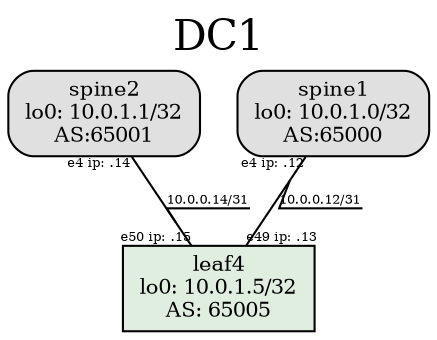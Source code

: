 strict digraph "" {
	graph [fontsize=20,
		label=DC1,
		labelloc=t,
		ordering=out
	];
	node [label="\N"];
	spine2	[asn=65001,
		bgp_neigh="{'10.0.0.3': '65002', '10.0.0.7': '65003', '10.0.0.11': '65004', '10.0.0.15': '65005', '10.0.0.19': '65006', '10.0.0.23': '65007', '\
10.0.0.27': '65008', '10.0.0.31': '65009'}",
		constraint=false,
		f_if_ip="{'eth1': '10.0.0.2/31', 'eth2': '10.0.0.6/31', 'eth3': '10.0.0.10/31', 'eth4': '10.0.0.14/31', 'eth5': '10.0.0.18/31', 'eth6': '\
10.0.0.22/31', 'eth7': '10.0.0.26/31', 'eth8': '10.0.0.30/31'}",
		f_int="[9, 10, 11, 12, 13, 14, 15, 16, 17, 18, 19, 20, 21, 22, 23, 24, 25, 26]",
		fillcolor=grey88,
		fontsize=10,
		hostname=spine2,
		label="spine2
lo0: 10.0.1.1/32
AS:65001",
		rank="same; spine1; spine2; ",
		role=spine,
		shape=box,
		style="rounded,filled",
		tailport=s];
	leaf4	[URL="../config/leaf4.txt",
		asn=65005,
		bgp_neigh="{'10.0.0.12': '65000', '10.0.0.14': '65001'}",
		f_if_ip="{'eth49': '10.0.0.13/31', 'eth50': '10.0.0.15/31'}",
		f_int="[51, 52]",
		fillcolor=honeydew2,
		fontsize=10,
		headport=s,
		hostname=leaf4,
		label="leaf4
lo0: 10.0.1.5/32
AS: 65005",
		role=leaf,
		shape=box,
		style=filled];
	spine2 -> leaf4	[arrowhead=none,
		decorate=true,
		e_headlabel="e50 ip: .15",
		e_taillabel="e4 ip: .14",
		fontsize=6,
		headlabel="e50 ip: .15",
		l_ptp="10.0.0.14/31",
		label="10.0.0.14/31",
		taillabel="e4 ip: .14"];
	spine1	[asn=65000,
		bgp_neigh="{'10.0.0.1': '65002', '10.0.0.5': '65003', '10.0.0.9': '65004', '10.0.0.13': '65005', '10.0.0.17': '65006', '10.0.0.21': '65007', '\
10.0.0.25': '65008', '10.0.0.29': '65009'}",
		constraint=false,
		f_if_ip="{'eth1': '10.0.0.0/31', 'eth2': '10.0.0.4/31', 'eth3': '10.0.0.8/31', 'eth4': '10.0.0.12/31', 'eth5': '10.0.0.16/31', 'eth6': '10.0.0.20/\
31', 'eth7': '10.0.0.24/31', 'eth8': '10.0.0.28/31'}",
		f_int="[9, 10, 11, 12, 13, 14, 15, 16, 17, 18, 19, 20, 21, 22, 23, 24, 25, 26]",
		fillcolor=grey88,
		fontsize=10,
		hostname=spine1,
		label="spine1
lo0: 10.0.1.0/32
AS:65000",
		rank="same; spine1; spine2; ",
		role=spine,
		shape=box,
		style="rounded,filled",
		tailport=s];
	spine1 -> leaf4	[arrowhead=none,
		decorate=true,
		e_headlabel="e49 ip: .13",
		e_taillabel="e4 ip: .12",
		fontsize=6,
		headlabel="e49 ip: .13",
		l_ptp="10.0.0.12/31",
		label="10.0.0.12/31",
		taillabel="e4 ip: .12"];
}
